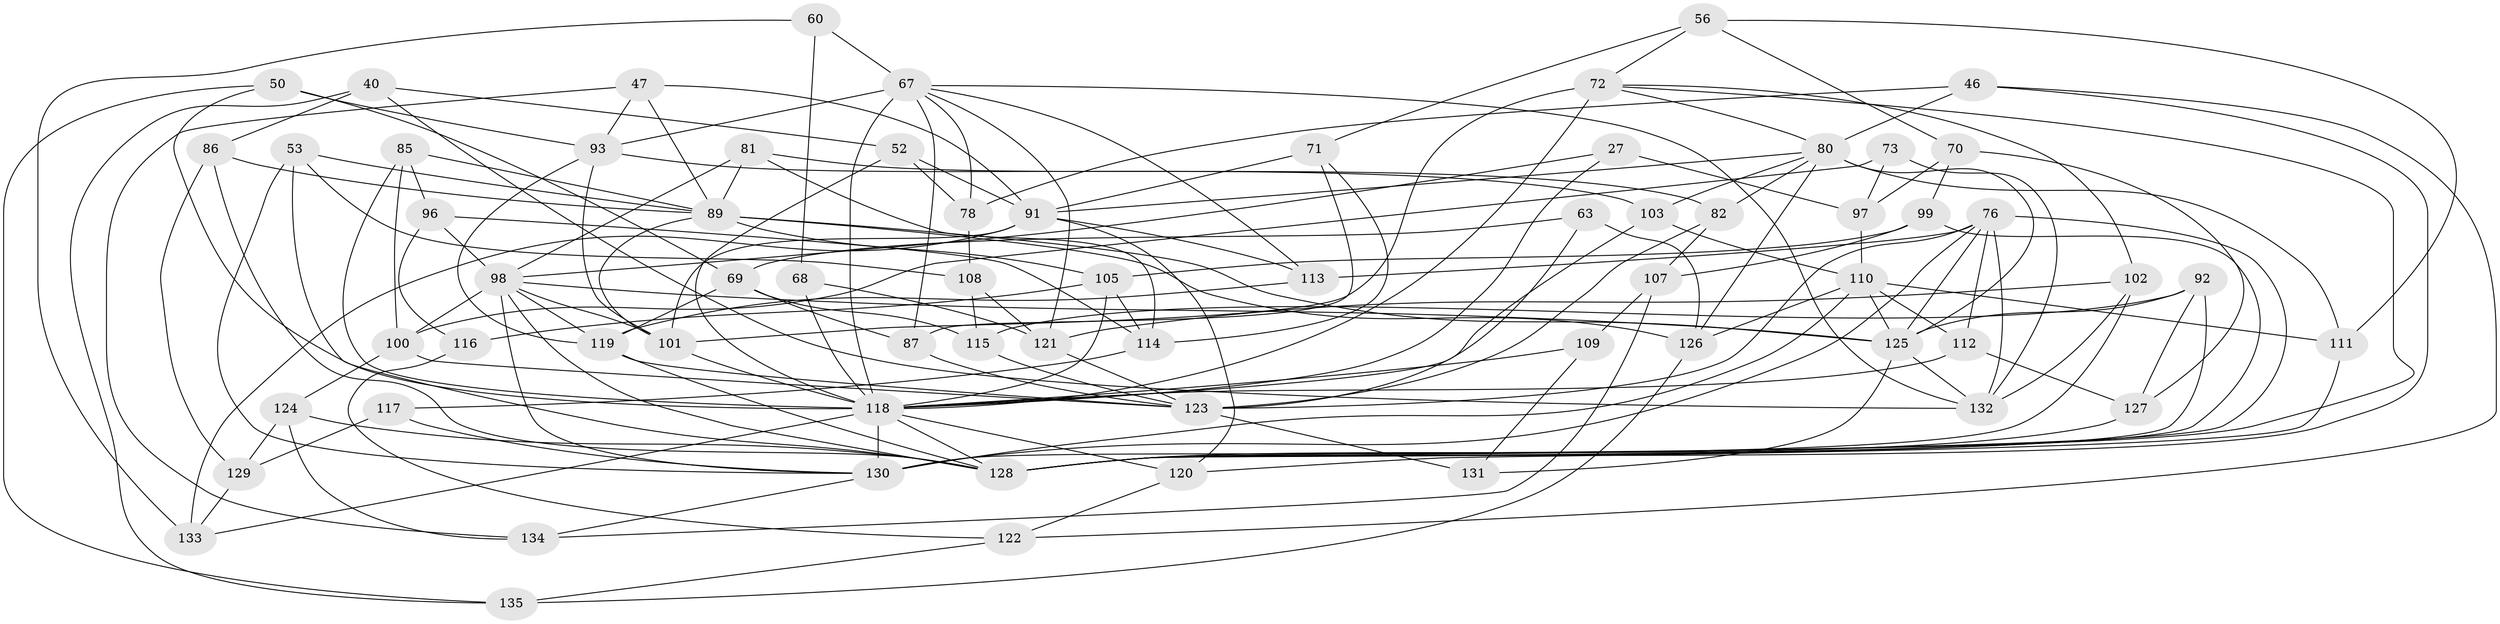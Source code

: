 // original degree distribution, {4: 1.0}
// Generated by graph-tools (version 1.1) at 2025/57/03/09/25 04:57:10]
// undirected, 67 vertices, 168 edges
graph export_dot {
graph [start="1"]
  node [color=gray90,style=filled];
  27;
  40;
  46;
  47;
  50;
  52;
  53;
  56;
  60;
  63;
  67 [super="+4+66"];
  68 [super="+41"];
  69 [super="+43"];
  70;
  71;
  72 [super="+5+61"];
  73;
  76 [super="+25"];
  78;
  80 [super="+36+59"];
  81;
  82;
  85;
  86;
  87;
  89 [super="+16+39+29"];
  91 [super="+14+74"];
  92;
  93 [super="+48"];
  96;
  97 [super="+88"];
  98 [super="+15+58+55+77"];
  99;
  100 [super="+75"];
  101 [super="+51+83"];
  102;
  103 [super="+22"];
  105 [super="+62"];
  107;
  108;
  109;
  110 [super="+13+31"];
  111;
  112;
  113;
  114 [super="+26"];
  115;
  116;
  117;
  118 [super="+94+84"];
  119 [super="+104"];
  120;
  121 [super="+7"];
  122;
  123 [super="+32+42"];
  124;
  125 [super="+95"];
  126 [super="+54"];
  127;
  128 [super="+1+20+28+79+90"];
  129;
  130 [super="+17+44+106"];
  131 [super="+64"];
  132 [super="+19+57"];
  133;
  134;
  135;
  27 -- 97 [weight=2];
  27 -- 98;
  27 -- 118;
  40 -- 52;
  40 -- 135;
  40 -- 86;
  40 -- 132;
  46 -- 122;
  46 -- 78;
  46 -- 80;
  46 -- 128;
  47 -- 134;
  47 -- 93;
  47 -- 91;
  47 -- 89;
  50 -- 135;
  50 -- 69;
  50 -- 93;
  50 -- 118;
  52 -- 78;
  52 -- 91;
  52 -- 118;
  53 -- 108;
  53 -- 130;
  53 -- 128;
  53 -- 89;
  56 -- 72;
  56 -- 71;
  56 -- 111;
  56 -- 70;
  60 -- 133;
  60 -- 68 [weight=2];
  60 -- 67;
  63 -- 123;
  63 -- 126;
  63 -- 69 [weight=2];
  67 -- 121;
  67 -- 132 [weight=2];
  67 -- 93 [weight=2];
  67 -- 78;
  67 -- 113;
  67 -- 87;
  67 -- 118 [weight=3];
  68 -- 121 [weight=2];
  68 -- 118 [weight=2];
  69 -- 87;
  69 -- 115;
  69 -- 119;
  70 -- 99;
  70 -- 127;
  70 -- 97;
  71 -- 114;
  71 -- 87;
  71 -- 91;
  72 -- 102;
  72 -- 101 [weight=2];
  72 -- 118 [weight=2];
  72 -- 128;
  72 -- 80;
  73 -- 97 [weight=2];
  73 -- 132;
  73 -- 100;
  76 -- 113;
  76 -- 132 [weight=2];
  76 -- 130;
  76 -- 112;
  76 -- 123;
  76 -- 128 [weight=2];
  76 -- 125 [weight=2];
  78 -- 108;
  80 -- 111;
  80 -- 82;
  80 -- 126;
  80 -- 125;
  80 -- 91;
  80 -- 103;
  81 -- 98;
  81 -- 82;
  81 -- 114;
  81 -- 89;
  82 -- 107;
  82 -- 123;
  85 -- 89;
  85 -- 100;
  85 -- 96;
  85 -- 118;
  86 -- 129;
  86 -- 128;
  86 -- 89;
  87 -- 123;
  89 -- 105;
  89 -- 126 [weight=2];
  89 -- 101;
  89 -- 125;
  91 -- 120;
  91 -- 101;
  91 -- 133;
  91 -- 113;
  92 -- 115;
  92 -- 127;
  92 -- 125;
  92 -- 128;
  93 -- 101 [weight=3];
  93 -- 103;
  93 -- 119 [weight=2];
  96 -- 116;
  96 -- 114;
  96 -- 98;
  97 -- 110;
  98 -- 101 [weight=2];
  98 -- 100;
  98 -- 130;
  98 -- 119 [weight=2];
  98 -- 125 [weight=2];
  98 -- 128;
  99 -- 107;
  99 -- 105;
  99 -- 128;
  100 -- 123 [weight=2];
  100 -- 124;
  101 -- 118;
  102 -- 121;
  102 -- 132;
  102 -- 130;
  103 -- 110 [weight=2];
  103 -- 118 [weight=2];
  105 -- 116 [weight=2];
  105 -- 114;
  105 -- 118;
  107 -- 109;
  107 -- 134;
  108 -- 115;
  108 -- 121;
  109 -- 131 [weight=2];
  109 -- 118;
  110 -- 112;
  110 -- 111;
  110 -- 130;
  110 -- 126;
  110 -- 125;
  111 -- 120;
  112 -- 127;
  112 -- 118;
  113 -- 119;
  114 -- 117 [weight=2];
  115 -- 123;
  116 -- 122;
  117 -- 129;
  117 -- 130;
  118 -- 130 [weight=3];
  118 -- 128 [weight=2];
  118 -- 133;
  118 -- 120;
  119 -- 128;
  119 -- 123;
  120 -- 122;
  121 -- 123;
  122 -- 135;
  123 -- 131 [weight=3];
  124 -- 134;
  124 -- 129;
  124 -- 128;
  125 -- 132;
  125 -- 131;
  126 -- 135;
  127 -- 128;
  129 -- 133;
  130 -- 134;
}
